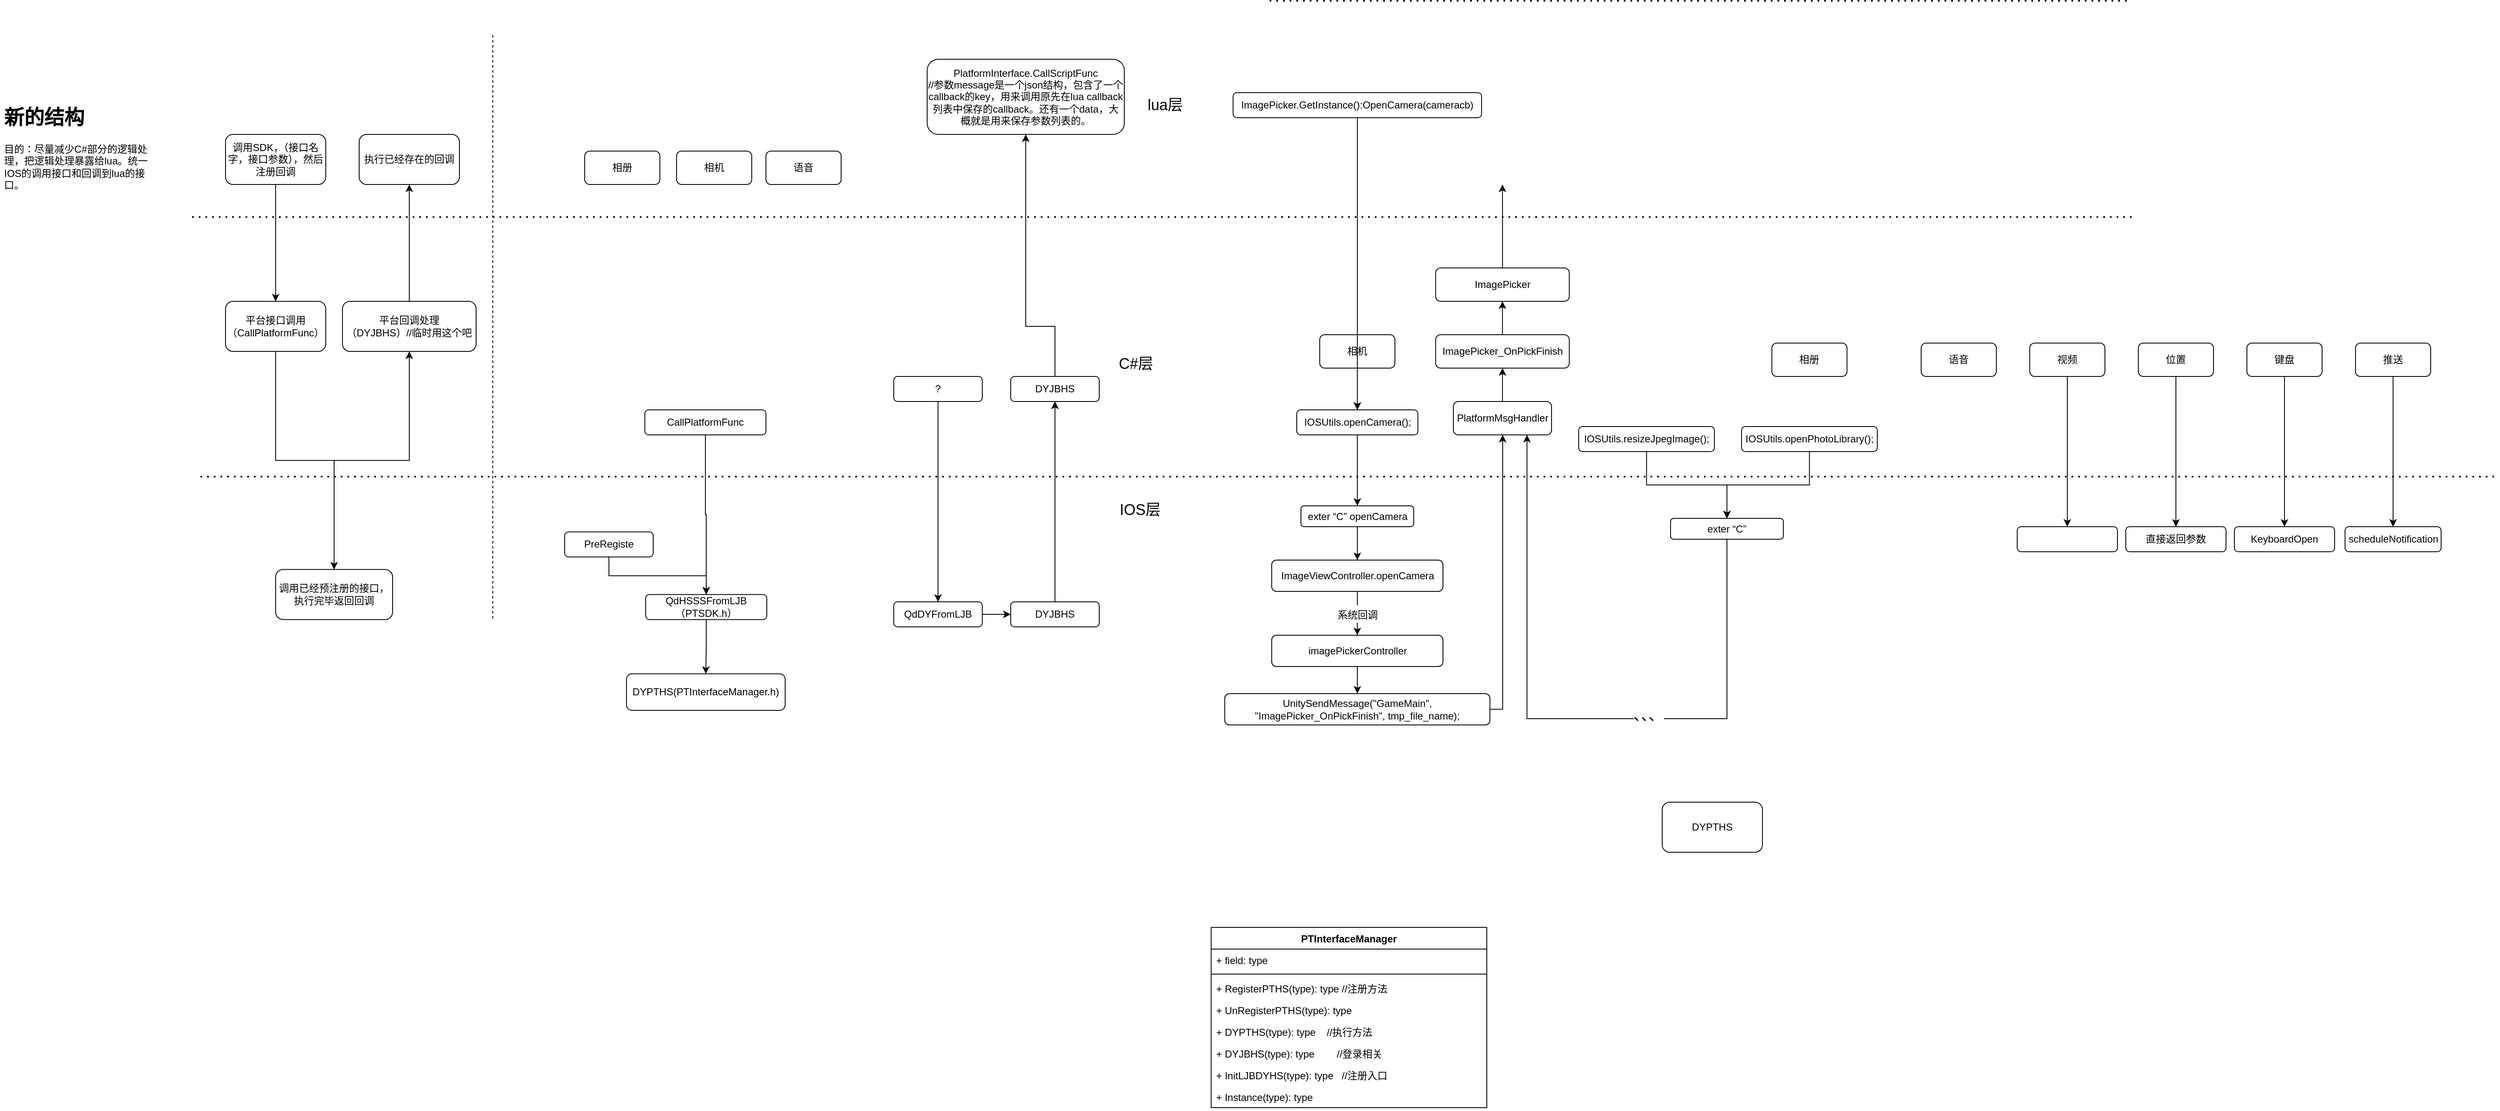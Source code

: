 <mxfile version="14.1.1" type="github">
  <diagram id="74I6Pbm7i6Ht6HoFf3ie" name="Page-1">
    <mxGraphModel dx="2839" dy="1831" grid="1" gridSize="10" guides="1" tooltips="1" connect="1" arrows="1" fold="1" page="1" pageScale="1" pageWidth="827" pageHeight="1169" math="0" shadow="0">
      <root>
        <mxCell id="0" />
        <mxCell id="1" parent="0" />
        <mxCell id="IMY1rGLVhlN_etr2v60y-4" value="DYPTHS" style="rounded=1;whiteSpace=wrap;html=1;" parent="1" vertex="1">
          <mxGeometry x="570" y="590" width="120" height="60" as="geometry" />
        </mxCell>
        <mxCell id="IMY1rGLVhlN_etr2v60y-6" value="PTInterfaceManager" style="swimlane;fontStyle=1;align=center;verticalAlign=top;childLayout=stackLayout;horizontal=1;startSize=26;horizontalStack=0;resizeParent=1;resizeParentMax=0;resizeLast=0;collapsible=1;marginBottom=0;" parent="1" vertex="1">
          <mxGeometry x="30" y="740" width="330" height="216" as="geometry" />
        </mxCell>
        <mxCell id="IMY1rGLVhlN_etr2v60y-7" value="+ field: type" style="text;strokeColor=none;fillColor=none;align=left;verticalAlign=top;spacingLeft=4;spacingRight=4;overflow=hidden;rotatable=0;points=[[0,0.5],[1,0.5]];portConstraint=eastwest;" parent="IMY1rGLVhlN_etr2v60y-6" vertex="1">
          <mxGeometry y="26" width="330" height="26" as="geometry" />
        </mxCell>
        <mxCell id="IMY1rGLVhlN_etr2v60y-8" value="" style="line;strokeWidth=1;fillColor=none;align=left;verticalAlign=middle;spacingTop=-1;spacingLeft=3;spacingRight=3;rotatable=0;labelPosition=right;points=[];portConstraint=eastwest;" parent="IMY1rGLVhlN_etr2v60y-6" vertex="1">
          <mxGeometry y="52" width="330" height="8" as="geometry" />
        </mxCell>
        <mxCell id="IMY1rGLVhlN_etr2v60y-9" value="+ RegisterPTHS(type): type //注册方法" style="text;strokeColor=none;fillColor=none;align=left;verticalAlign=top;spacingLeft=4;spacingRight=4;overflow=hidden;rotatable=0;points=[[0,0.5],[1,0.5]];portConstraint=eastwest;" parent="IMY1rGLVhlN_etr2v60y-6" vertex="1">
          <mxGeometry y="60" width="330" height="26" as="geometry" />
        </mxCell>
        <mxCell id="IMY1rGLVhlN_etr2v60y-10" value="+ UnRegisterPTHS(type): type" style="text;strokeColor=none;fillColor=none;align=left;verticalAlign=top;spacingLeft=4;spacingRight=4;overflow=hidden;rotatable=0;points=[[0,0.5],[1,0.5]];portConstraint=eastwest;" parent="IMY1rGLVhlN_etr2v60y-6" vertex="1">
          <mxGeometry y="86" width="330" height="26" as="geometry" />
        </mxCell>
        <mxCell id="IMY1rGLVhlN_etr2v60y-11" value="+ DYPTHS(type): type    //执行方法" style="text;strokeColor=none;fillColor=none;align=left;verticalAlign=top;spacingLeft=4;spacingRight=4;overflow=hidden;rotatable=0;points=[[0,0.5],[1,0.5]];portConstraint=eastwest;" parent="IMY1rGLVhlN_etr2v60y-6" vertex="1">
          <mxGeometry y="112" width="330" height="26" as="geometry" />
        </mxCell>
        <mxCell id="IMY1rGLVhlN_etr2v60y-12" value="+ DYJBHS(type): type        //登录相关" style="text;strokeColor=none;fillColor=none;align=left;verticalAlign=top;spacingLeft=4;spacingRight=4;overflow=hidden;rotatable=0;points=[[0,0.5],[1,0.5]];portConstraint=eastwest;" parent="IMY1rGLVhlN_etr2v60y-6" vertex="1">
          <mxGeometry y="138" width="330" height="26" as="geometry" />
        </mxCell>
        <mxCell id="IMY1rGLVhlN_etr2v60y-13" value="+ InitLJBDYHS(type): type   //注册入口" style="text;strokeColor=none;fillColor=none;align=left;verticalAlign=top;spacingLeft=4;spacingRight=4;overflow=hidden;rotatable=0;points=[[0,0.5],[1,0.5]];portConstraint=eastwest;" parent="IMY1rGLVhlN_etr2v60y-6" vertex="1">
          <mxGeometry y="164" width="330" height="26" as="geometry" />
        </mxCell>
        <mxCell id="IMY1rGLVhlN_etr2v60y-14" value="+ Instance(type): type" style="text;strokeColor=none;fillColor=none;align=left;verticalAlign=top;spacingLeft=4;spacingRight=4;overflow=hidden;rotatable=0;points=[[0,0.5],[1,0.5]];portConstraint=eastwest;" parent="IMY1rGLVhlN_etr2v60y-6" vertex="1">
          <mxGeometry y="190" width="330" height="26" as="geometry" />
        </mxCell>
        <mxCell id="IMY1rGLVhlN_etr2v60y-23" value="" style="edgeStyle=orthogonalEdgeStyle;rounded=0;orthogonalLoop=1;jettySize=auto;html=1;" parent="1" source="IMY1rGLVhlN_etr2v60y-15" target="IMY1rGLVhlN_etr2v60y-22" edge="1">
          <mxGeometry relative="1" as="geometry" />
        </mxCell>
        <mxCell id="IMY1rGLVhlN_etr2v60y-15" value="相机" style="rounded=1;whiteSpace=wrap;html=1;" parent="1" vertex="1">
          <mxGeometry x="160" y="30" width="90" height="40" as="geometry" />
        </mxCell>
        <mxCell id="IMY1rGLVhlN_etr2v60y-16" value="相册" style="rounded=1;whiteSpace=wrap;html=1;" parent="1" vertex="1">
          <mxGeometry x="701.25" y="40" width="90" height="40" as="geometry" />
        </mxCell>
        <mxCell id="IMY1rGLVhlN_etr2v60y-17" value="语音" style="rounded=1;whiteSpace=wrap;html=1;" parent="1" vertex="1">
          <mxGeometry x="880" y="40" width="90" height="40" as="geometry" />
        </mxCell>
        <mxCell id="IMY1rGLVhlN_etr2v60y-71" value="" style="edgeStyle=orthogonalEdgeStyle;rounded=0;orthogonalLoop=1;jettySize=auto;html=1;fontSize=18;" parent="1" source="IMY1rGLVhlN_etr2v60y-18" target="IMY1rGLVhlN_etr2v60y-70" edge="1">
          <mxGeometry relative="1" as="geometry" />
        </mxCell>
        <mxCell id="IMY1rGLVhlN_etr2v60y-18" value="视频" style="rounded=1;whiteSpace=wrap;html=1;" parent="1" vertex="1">
          <mxGeometry x="1010" y="40" width="90" height="40" as="geometry" />
        </mxCell>
        <mxCell id="IMY1rGLVhlN_etr2v60y-68" value="" style="edgeStyle=orthogonalEdgeStyle;rounded=0;orthogonalLoop=1;jettySize=auto;html=1;fontSize=18;" parent="1" source="IMY1rGLVhlN_etr2v60y-19" target="IMY1rGLVhlN_etr2v60y-67" edge="1">
          <mxGeometry relative="1" as="geometry" />
        </mxCell>
        <mxCell id="IMY1rGLVhlN_etr2v60y-19" value="位置" style="rounded=1;whiteSpace=wrap;html=1;" parent="1" vertex="1">
          <mxGeometry x="1140" y="40" width="90" height="40" as="geometry" />
        </mxCell>
        <mxCell id="IMY1rGLVhlN_etr2v60y-66" value="" style="edgeStyle=orthogonalEdgeStyle;rounded=0;orthogonalLoop=1;jettySize=auto;html=1;fontSize=18;" parent="1" source="IMY1rGLVhlN_etr2v60y-20" target="IMY1rGLVhlN_etr2v60y-65" edge="1">
          <mxGeometry relative="1" as="geometry" />
        </mxCell>
        <mxCell id="IMY1rGLVhlN_etr2v60y-20" value="键盘" style="rounded=1;whiteSpace=wrap;html=1;" parent="1" vertex="1">
          <mxGeometry x="1270" y="40" width="90" height="40" as="geometry" />
        </mxCell>
        <mxCell id="IMY1rGLVhlN_etr2v60y-64" value="" style="edgeStyle=orthogonalEdgeStyle;rounded=0;orthogonalLoop=1;jettySize=auto;html=1;fontSize=18;" parent="1" source="IMY1rGLVhlN_etr2v60y-21" target="IMY1rGLVhlN_etr2v60y-63" edge="1">
          <mxGeometry relative="1" as="geometry" />
        </mxCell>
        <mxCell id="IMY1rGLVhlN_etr2v60y-21" value="推送" style="rounded=1;whiteSpace=wrap;html=1;" parent="1" vertex="1">
          <mxGeometry x="1400" y="40" width="90" height="40" as="geometry" />
        </mxCell>
        <mxCell id="IMY1rGLVhlN_etr2v60y-34" value="" style="edgeStyle=orthogonalEdgeStyle;rounded=0;orthogonalLoop=1;jettySize=auto;html=1;fontSize=18;" parent="1" source="IMY1rGLVhlN_etr2v60y-22" target="IMY1rGLVhlN_etr2v60y-33" edge="1">
          <mxGeometry relative="1" as="geometry" />
        </mxCell>
        <mxCell id="IMY1rGLVhlN_etr2v60y-22" value="IOSUtils.openCamera();" style="whiteSpace=wrap;html=1;rounded=1;" parent="1" vertex="1">
          <mxGeometry x="132.5" y="120" width="145" height="30" as="geometry" />
        </mxCell>
        <mxCell id="IMY1rGLVhlN_etr2v60y-25" value="" style="endArrow=none;dashed=1;html=1;dashPattern=1 3;strokeWidth=2;" parent="1" edge="1">
          <mxGeometry width="50" height="50" relative="1" as="geometry">
            <mxPoint x="-1180" y="200" as="sourcePoint" />
            <mxPoint x="1570" y="200" as="targetPoint" />
          </mxGeometry>
        </mxCell>
        <mxCell id="IMY1rGLVhlN_etr2v60y-27" value="C#层" style="text;html=1;strokeColor=none;fillColor=none;align=center;verticalAlign=middle;whiteSpace=wrap;rounded=0;fontSize=18;" parent="1" vertex="1">
          <mxGeometry x="-90" y="50" width="60" height="30" as="geometry" />
        </mxCell>
        <mxCell id="IMY1rGLVhlN_etr2v60y-28" value="IOS层" style="text;html=1;strokeColor=none;fillColor=none;align=center;verticalAlign=middle;whiteSpace=wrap;rounded=0;fontSize=18;" parent="1" vertex="1">
          <mxGeometry x="-90" y="220" width="70" height="40" as="geometry" />
        </mxCell>
        <mxCell id="IMY1rGLVhlN_etr2v60y-29" value="" style="endArrow=none;dashed=1;html=1;dashPattern=1 3;strokeWidth=2;" parent="1" edge="1">
          <mxGeometry width="50" height="50" relative="1" as="geometry">
            <mxPoint x="100" y="-370" as="sourcePoint" />
            <mxPoint x="1130" y="-370" as="targetPoint" />
          </mxGeometry>
        </mxCell>
        <mxCell id="IMY1rGLVhlN_etr2v60y-30" value="lua层" style="text;html=1;strokeColor=none;fillColor=none;align=center;verticalAlign=middle;whiteSpace=wrap;rounded=0;fontSize=18;" parent="1" vertex="1">
          <mxGeometry x="-60" y="-265" width="70" height="40" as="geometry" />
        </mxCell>
        <mxCell id="IMY1rGLVhlN_etr2v60y-31" value="" style="endArrow=none;dashed=1;html=1;dashPattern=1 3;strokeWidth=2;" parent="1" edge="1">
          <mxGeometry width="50" height="50" relative="1" as="geometry">
            <mxPoint x="-1190" y="-111" as="sourcePoint" />
            <mxPoint x="1132.5" y="-111" as="targetPoint" />
          </mxGeometry>
        </mxCell>
        <mxCell id="IMY1rGLVhlN_etr2v60y-36" value="" style="edgeStyle=orthogonalEdgeStyle;rounded=0;orthogonalLoop=1;jettySize=auto;html=1;fontSize=18;" parent="1" source="IMY1rGLVhlN_etr2v60y-33" target="IMY1rGLVhlN_etr2v60y-35" edge="1">
          <mxGeometry relative="1" as="geometry" />
        </mxCell>
        <mxCell id="IMY1rGLVhlN_etr2v60y-33" value="exter “C” openCamera" style="whiteSpace=wrap;html=1;rounded=1;" parent="1" vertex="1">
          <mxGeometry x="137.5" y="235" width="135" height="25" as="geometry" />
        </mxCell>
        <mxCell id="IMY1rGLVhlN_etr2v60y-41" value="&lt;font style=&quot;font-size: 12px&quot;&gt;系统回调&lt;/font&gt;" style="edgeStyle=orthogonalEdgeStyle;rounded=0;orthogonalLoop=1;jettySize=auto;html=1;fontSize=18;" parent="1" source="IMY1rGLVhlN_etr2v60y-35" target="IMY1rGLVhlN_etr2v60y-37" edge="1">
          <mxGeometry relative="1" as="geometry" />
        </mxCell>
        <mxCell id="IMY1rGLVhlN_etr2v60y-35" value="ImageViewController.openCamera" style="whiteSpace=wrap;html=1;rounded=1;" parent="1" vertex="1">
          <mxGeometry x="102.5" y="300" width="205" height="37.5" as="geometry" />
        </mxCell>
        <mxCell id="IMY1rGLVhlN_etr2v60y-47" value="" style="edgeStyle=orthogonalEdgeStyle;rounded=0;orthogonalLoop=1;jettySize=auto;html=1;fontSize=18;" parent="1" source="IMY1rGLVhlN_etr2v60y-37" target="IMY1rGLVhlN_etr2v60y-46" edge="1">
          <mxGeometry relative="1" as="geometry" />
        </mxCell>
        <mxCell id="IMY1rGLVhlN_etr2v60y-37" value="imagePickerController" style="whiteSpace=wrap;html=1;rounded=1;" parent="1" vertex="1">
          <mxGeometry x="102.5" y="390" width="205" height="37.5" as="geometry" />
        </mxCell>
        <mxCell id="IMY1rGLVhlN_etr2v60y-49" style="edgeStyle=orthogonalEdgeStyle;rounded=0;orthogonalLoop=1;jettySize=auto;html=1;fontSize=18;" parent="1" source="IMY1rGLVhlN_etr2v60y-46" target="IMY1rGLVhlN_etr2v60y-48" edge="1">
          <mxGeometry relative="1" as="geometry">
            <Array as="points">
              <mxPoint x="379" y="479" />
            </Array>
          </mxGeometry>
        </mxCell>
        <mxCell id="IMY1rGLVhlN_etr2v60y-46" value="UnitySendMessage(&quot;GameMain&quot;, &quot;ImagePicker_OnPickFinish&quot;, tmp_file_name);" style="whiteSpace=wrap;html=1;rounded=1;" parent="1" vertex="1">
          <mxGeometry x="46.25" y="460" width="317.5" height="37.5" as="geometry" />
        </mxCell>
        <mxCell id="IMY1rGLVhlN_etr2v60y-51" value="" style="edgeStyle=orthogonalEdgeStyle;rounded=0;orthogonalLoop=1;jettySize=auto;html=1;fontSize=18;" parent="1" source="IMY1rGLVhlN_etr2v60y-48" target="IMY1rGLVhlN_etr2v60y-50" edge="1">
          <mxGeometry relative="1" as="geometry" />
        </mxCell>
        <mxCell id="IMY1rGLVhlN_etr2v60y-48" value="PlatformMsgHandler" style="rounded=1;whiteSpace=wrap;html=1;" parent="1" vertex="1">
          <mxGeometry x="320" y="110" width="117.5" height="40" as="geometry" />
        </mxCell>
        <mxCell id="IMY1rGLVhlN_etr2v60y-53" style="edgeStyle=orthogonalEdgeStyle;rounded=0;orthogonalLoop=1;jettySize=auto;html=1;fontSize=18;" parent="1" source="IMY1rGLVhlN_etr2v60y-50" target="IMY1rGLVhlN_etr2v60y-52" edge="1">
          <mxGeometry relative="1" as="geometry" />
        </mxCell>
        <mxCell id="IMY1rGLVhlN_etr2v60y-50" value="&#xa;&#xa;&lt;span style=&quot;color: rgb(0, 0, 0); font-family: helvetica; font-size: 12px; font-style: normal; font-weight: 400; letter-spacing: normal; text-align: center; text-indent: 0px; text-transform: none; word-spacing: 0px; background-color: rgb(248, 249, 250); display: inline; float: none;&quot;&gt;ImagePicker_OnPickFinish&lt;/span&gt;&#xa;&#xa;" style="rounded=1;whiteSpace=wrap;html=1;" parent="1" vertex="1">
          <mxGeometry x="298.75" y="30" width="160" height="40" as="geometry" />
        </mxCell>
        <mxCell id="IMY1rGLVhlN_etr2v60y-54" style="edgeStyle=orthogonalEdgeStyle;rounded=0;orthogonalLoop=1;jettySize=auto;html=1;fontSize=18;" parent="1" source="IMY1rGLVhlN_etr2v60y-52" edge="1">
          <mxGeometry relative="1" as="geometry">
            <mxPoint x="378.75" y="-150" as="targetPoint" />
          </mxGeometry>
        </mxCell>
        <mxCell id="IMY1rGLVhlN_etr2v60y-52" value="ImagePicker" style="rounded=1;whiteSpace=wrap;html=1;" parent="1" vertex="1">
          <mxGeometry x="298.75" y="-50" width="160" height="40" as="geometry" />
        </mxCell>
        <mxCell id="IMY1rGLVhlN_etr2v60y-59" style="edgeStyle=orthogonalEdgeStyle;rounded=0;orthogonalLoop=1;jettySize=auto;html=1;fontSize=18;" parent="1" source="IMY1rGLVhlN_etr2v60y-55" target="IMY1rGLVhlN_etr2v60y-57" edge="1">
          <mxGeometry relative="1" as="geometry" />
        </mxCell>
        <mxCell id="IMY1rGLVhlN_etr2v60y-55" value="IOSUtils.openPhotoLibrary();" style="whiteSpace=wrap;html=1;rounded=1;" parent="1" vertex="1">
          <mxGeometry x="665" y="140" width="162.5" height="30" as="geometry" />
        </mxCell>
        <mxCell id="IMY1rGLVhlN_etr2v60y-58" style="edgeStyle=orthogonalEdgeStyle;rounded=0;orthogonalLoop=1;jettySize=auto;html=1;fontSize=18;" parent="1" source="IMY1rGLVhlN_etr2v60y-56" target="IMY1rGLVhlN_etr2v60y-57" edge="1">
          <mxGeometry relative="1" as="geometry" />
        </mxCell>
        <mxCell id="IMY1rGLVhlN_etr2v60y-56" value="IOSUtils.resizeJpegImage();" style="whiteSpace=wrap;html=1;rounded=1;" parent="1" vertex="1">
          <mxGeometry x="470" y="140" width="162.5" height="30" as="geometry" />
        </mxCell>
        <mxCell id="IMY1rGLVhlN_etr2v60y-60" style="edgeStyle=orthogonalEdgeStyle;rounded=0;orthogonalLoop=1;jettySize=auto;html=1;entryX=0.75;entryY=1;entryDx=0;entryDy=0;fontSize=18;" parent="1" source="IMY1rGLVhlN_etr2v60y-57" target="IMY1rGLVhlN_etr2v60y-48" edge="1">
          <mxGeometry relative="1" as="geometry">
            <Array as="points">
              <mxPoint x="647" y="490" />
              <mxPoint x="408" y="490" />
            </Array>
          </mxGeometry>
        </mxCell>
        <mxCell id="IMY1rGLVhlN_etr2v60y-61" value="、、、" style="edgeLabel;html=1;align=center;verticalAlign=middle;resizable=0;points=[];fontSize=18;" parent="IMY1rGLVhlN_etr2v60y-60" vertex="1" connectable="0">
          <mxGeometry x="-0.221" y="-4" relative="1" as="geometry">
            <mxPoint as="offset" />
          </mxGeometry>
        </mxCell>
        <mxCell id="IMY1rGLVhlN_etr2v60y-57" value="exter “C”" style="whiteSpace=wrap;html=1;rounded=1;" parent="1" vertex="1">
          <mxGeometry x="580" y="250" width="135" height="25" as="geometry" />
        </mxCell>
        <mxCell id="IMY1rGLVhlN_etr2v60y-63" value="scheduleNotification" style="whiteSpace=wrap;html=1;rounded=1;" parent="1" vertex="1">
          <mxGeometry x="1387.5" y="260" width="115" height="30" as="geometry" />
        </mxCell>
        <mxCell id="IMY1rGLVhlN_etr2v60y-65" value="KeyboardOpen" style="whiteSpace=wrap;html=1;rounded=1;" parent="1" vertex="1">
          <mxGeometry x="1255" y="260" width="120" height="30" as="geometry" />
        </mxCell>
        <mxCell id="IMY1rGLVhlN_etr2v60y-67" value="直接返回参数" style="whiteSpace=wrap;html=1;rounded=1;" parent="1" vertex="1">
          <mxGeometry x="1125" y="260" width="120" height="30" as="geometry" />
        </mxCell>
        <mxCell id="IMY1rGLVhlN_etr2v60y-70" value="" style="whiteSpace=wrap;html=1;rounded=1;" parent="1" vertex="1">
          <mxGeometry x="995" y="260" width="120" height="30" as="geometry" />
        </mxCell>
        <mxCell id="QnO3b6tDjrTO_4sDVNG0-3" style="edgeStyle=orthogonalEdgeStyle;rounded=0;orthogonalLoop=1;jettySize=auto;html=1;" edge="1" parent="1" source="QnO3b6tDjrTO_4sDVNG0-2" target="IMY1rGLVhlN_etr2v60y-22">
          <mxGeometry relative="1" as="geometry" />
        </mxCell>
        <mxCell id="QnO3b6tDjrTO_4sDVNG0-2" value="ImagePicker.GetInstance():OpenCamera(cameracb)" style="whiteSpace=wrap;html=1;rounded=1;" vertex="1" parent="1">
          <mxGeometry x="56.25" y="-260" width="297.5" height="30" as="geometry" />
        </mxCell>
        <mxCell id="QnO3b6tDjrTO_4sDVNG0-8" style="edgeStyle=orthogonalEdgeStyle;rounded=0;orthogonalLoop=1;jettySize=auto;html=1;" edge="1" parent="1" source="QnO3b6tDjrTO_4sDVNG0-5" target="QnO3b6tDjrTO_4sDVNG0-7">
          <mxGeometry relative="1" as="geometry" />
        </mxCell>
        <mxCell id="QnO3b6tDjrTO_4sDVNG0-5" value="CallPlatformFunc" style="whiteSpace=wrap;html=1;rounded=1;" vertex="1" parent="1">
          <mxGeometry x="-648" y="120" width="145" height="30" as="geometry" />
        </mxCell>
        <mxCell id="QnO3b6tDjrTO_4sDVNG0-9" style="edgeStyle=orthogonalEdgeStyle;rounded=0;orthogonalLoop=1;jettySize=auto;html=1;" edge="1" parent="1" source="QnO3b6tDjrTO_4sDVNG0-6" target="QnO3b6tDjrTO_4sDVNG0-7">
          <mxGeometry relative="1" as="geometry" />
        </mxCell>
        <mxCell id="QnO3b6tDjrTO_4sDVNG0-6" value="PreRegiste" style="whiteSpace=wrap;html=1;rounded=1;" vertex="1" parent="1">
          <mxGeometry x="-744" y="266.25" width="106" height="30" as="geometry" />
        </mxCell>
        <mxCell id="QnO3b6tDjrTO_4sDVNG0-38" value="" style="edgeStyle=orthogonalEdgeStyle;rounded=0;orthogonalLoop=1;jettySize=auto;html=1;" edge="1" parent="1" source="QnO3b6tDjrTO_4sDVNG0-7" target="QnO3b6tDjrTO_4sDVNG0-37">
          <mxGeometry relative="1" as="geometry" />
        </mxCell>
        <mxCell id="QnO3b6tDjrTO_4sDVNG0-7" value="QdHSSSFromLJB（PTSDK.h）" style="whiteSpace=wrap;html=1;rounded=1;" vertex="1" parent="1">
          <mxGeometry x="-647" y="341.25" width="145" height="30" as="geometry" />
        </mxCell>
        <mxCell id="QnO3b6tDjrTO_4sDVNG0-10" value="相机" style="rounded=1;whiteSpace=wrap;html=1;" vertex="1" parent="1">
          <mxGeometry x="-610" y="-190" width="90" height="40" as="geometry" />
        </mxCell>
        <mxCell id="QnO3b6tDjrTO_4sDVNG0-11" value="语音" style="rounded=1;whiteSpace=wrap;html=1;" vertex="1" parent="1">
          <mxGeometry x="-503" y="-190" width="90" height="40" as="geometry" />
        </mxCell>
        <mxCell id="QnO3b6tDjrTO_4sDVNG0-12" value="相册" style="rounded=1;whiteSpace=wrap;html=1;" vertex="1" parent="1">
          <mxGeometry x="-720" y="-190" width="90" height="40" as="geometry" />
        </mxCell>
        <mxCell id="QnO3b6tDjrTO_4sDVNG0-15" style="edgeStyle=orthogonalEdgeStyle;rounded=0;orthogonalLoop=1;jettySize=auto;html=1;" edge="1" parent="1" source="QnO3b6tDjrTO_4sDVNG0-13" target="QnO3b6tDjrTO_4sDVNG0-14">
          <mxGeometry relative="1" as="geometry" />
        </mxCell>
        <mxCell id="QnO3b6tDjrTO_4sDVNG0-13" value="QdDYFromLJB" style="whiteSpace=wrap;html=1;rounded=1;" vertex="1" parent="1">
          <mxGeometry x="-350" y="350" width="106" height="30" as="geometry" />
        </mxCell>
        <mxCell id="QnO3b6tDjrTO_4sDVNG0-17" style="edgeStyle=orthogonalEdgeStyle;rounded=0;orthogonalLoop=1;jettySize=auto;html=1;entryX=0.5;entryY=1;entryDx=0;entryDy=0;" edge="1" parent="1" source="QnO3b6tDjrTO_4sDVNG0-14" target="QnO3b6tDjrTO_4sDVNG0-16">
          <mxGeometry relative="1" as="geometry" />
        </mxCell>
        <mxCell id="QnO3b6tDjrTO_4sDVNG0-14" value="DYJBHS" style="whiteSpace=wrap;html=1;rounded=1;" vertex="1" parent="1">
          <mxGeometry x="-210" y="350" width="106" height="30" as="geometry" />
        </mxCell>
        <mxCell id="QnO3b6tDjrTO_4sDVNG0-20" style="edgeStyle=orthogonalEdgeStyle;rounded=0;orthogonalLoop=1;jettySize=auto;html=1;" edge="1" parent="1" source="QnO3b6tDjrTO_4sDVNG0-16" target="QnO3b6tDjrTO_4sDVNG0-21">
          <mxGeometry relative="1" as="geometry">
            <mxPoint x="-157" y="-150" as="targetPoint" />
            <Array as="points">
              <mxPoint x="-157" y="20" />
              <mxPoint x="-192" y="20" />
            </Array>
          </mxGeometry>
        </mxCell>
        <mxCell id="QnO3b6tDjrTO_4sDVNG0-16" value="DYJBHS" style="whiteSpace=wrap;html=1;rounded=1;" vertex="1" parent="1">
          <mxGeometry x="-210" y="80" width="106" height="30" as="geometry" />
        </mxCell>
        <mxCell id="QnO3b6tDjrTO_4sDVNG0-19" style="edgeStyle=orthogonalEdgeStyle;rounded=0;orthogonalLoop=1;jettySize=auto;html=1;" edge="1" parent="1" source="QnO3b6tDjrTO_4sDVNG0-18" target="QnO3b6tDjrTO_4sDVNG0-13">
          <mxGeometry relative="1" as="geometry" />
        </mxCell>
        <mxCell id="QnO3b6tDjrTO_4sDVNG0-18" value="?" style="whiteSpace=wrap;html=1;rounded=1;" vertex="1" parent="1">
          <mxGeometry x="-350" y="80" width="106" height="30" as="geometry" />
        </mxCell>
        <UserObject label="PlatformInterface.CallScriptFunc&lt;br&gt;//参数message是一个json结构，包含了一个callback的key，用来调用原先在lua callback列表中保存的callback。还有一个data，大概就是用来保存参数列表的。" id="QnO3b6tDjrTO_4sDVNG0-21">
          <mxCell style="whiteSpace=wrap;html=1;rounded=1;" vertex="1" parent="1">
            <mxGeometry x="-310" y="-300" width="236" height="90" as="geometry" />
          </mxCell>
        </UserObject>
        <mxCell id="QnO3b6tDjrTO_4sDVNG0-22" value="&lt;h1&gt;新的结构&lt;/h1&gt;&lt;p&gt;目的：尽量减少C#部分的逻辑处理，把逻辑处理暴露给lua。统一IOS的调用接口和回调到lua的接口。&lt;/p&gt;" style="text;html=1;strokeColor=none;fillColor=none;spacing=5;spacingTop=-20;whiteSpace=wrap;overflow=hidden;rounded=0;" vertex="1" parent="1">
          <mxGeometry x="-1420" y="-250" width="190" height="120" as="geometry" />
        </mxCell>
        <mxCell id="QnO3b6tDjrTO_4sDVNG0-24" value="" style="endArrow=none;dashed=1;html=1;" edge="1" parent="1">
          <mxGeometry width="50" height="50" relative="1" as="geometry">
            <mxPoint x="-830" y="370" as="sourcePoint" />
            <mxPoint x="-830" y="-330" as="targetPoint" />
          </mxGeometry>
        </mxCell>
        <mxCell id="QnO3b6tDjrTO_4sDVNG0-28" value="" style="edgeStyle=orthogonalEdgeStyle;rounded=0;orthogonalLoop=1;jettySize=auto;html=1;" edge="1" parent="1" source="QnO3b6tDjrTO_4sDVNG0-26" target="QnO3b6tDjrTO_4sDVNG0-27">
          <mxGeometry relative="1" as="geometry" />
        </mxCell>
        <mxCell id="QnO3b6tDjrTO_4sDVNG0-26" value="调用SDK，（接口名字，接口参数），然后注册回调" style="rounded=1;whiteSpace=wrap;html=1;" vertex="1" parent="1">
          <mxGeometry x="-1150" y="-210" width="120" height="60" as="geometry" />
        </mxCell>
        <mxCell id="QnO3b6tDjrTO_4sDVNG0-30" value="" style="edgeStyle=orthogonalEdgeStyle;rounded=0;orthogonalLoop=1;jettySize=auto;html=1;" edge="1" parent="1" source="QnO3b6tDjrTO_4sDVNG0-27" target="QnO3b6tDjrTO_4sDVNG0-29">
          <mxGeometry relative="1" as="geometry" />
        </mxCell>
        <mxCell id="QnO3b6tDjrTO_4sDVNG0-27" value="平台接口调用&lt;br&gt;（CallPlatformFunc）" style="whiteSpace=wrap;html=1;rounded=1;" vertex="1" parent="1">
          <mxGeometry x="-1150" y="-10" width="120" height="60" as="geometry" />
        </mxCell>
        <mxCell id="QnO3b6tDjrTO_4sDVNG0-32" style="edgeStyle=orthogonalEdgeStyle;rounded=0;orthogonalLoop=1;jettySize=auto;html=1;" edge="1" parent="1" source="QnO3b6tDjrTO_4sDVNG0-29" target="QnO3b6tDjrTO_4sDVNG0-31">
          <mxGeometry relative="1" as="geometry" />
        </mxCell>
        <mxCell id="QnO3b6tDjrTO_4sDVNG0-29" value="调用已经预注册的接口，执行完毕返回回调" style="whiteSpace=wrap;html=1;rounded=1;" vertex="1" parent="1">
          <mxGeometry x="-1090" y="311.25" width="140" height="60" as="geometry" />
        </mxCell>
        <mxCell id="QnO3b6tDjrTO_4sDVNG0-33" style="edgeStyle=orthogonalEdgeStyle;rounded=0;orthogonalLoop=1;jettySize=auto;html=1;" edge="1" parent="1" source="QnO3b6tDjrTO_4sDVNG0-31" target="QnO3b6tDjrTO_4sDVNG0-34">
          <mxGeometry relative="1" as="geometry">
            <mxPoint x="-930" y="-150" as="targetPoint" />
          </mxGeometry>
        </mxCell>
        <mxCell id="QnO3b6tDjrTO_4sDVNG0-31" value="平台回调处理&lt;br&gt;（DYJBHS）//临时用这个吧" style="whiteSpace=wrap;html=1;rounded=1;" vertex="1" parent="1">
          <mxGeometry x="-1010" y="-10" width="160" height="60" as="geometry" />
        </mxCell>
        <mxCell id="QnO3b6tDjrTO_4sDVNG0-34" value="执行已经存在的回调" style="whiteSpace=wrap;html=1;rounded=1;" vertex="1" parent="1">
          <mxGeometry x="-990" y="-210" width="120" height="60" as="geometry" />
        </mxCell>
        <mxCell id="QnO3b6tDjrTO_4sDVNG0-37" value="DYPTHS(PTInterfaceManager.h)" style="whiteSpace=wrap;html=1;rounded=1;" vertex="1" parent="1">
          <mxGeometry x="-670" y="436.25" width="190" height="43.75" as="geometry" />
        </mxCell>
      </root>
    </mxGraphModel>
  </diagram>
</mxfile>
